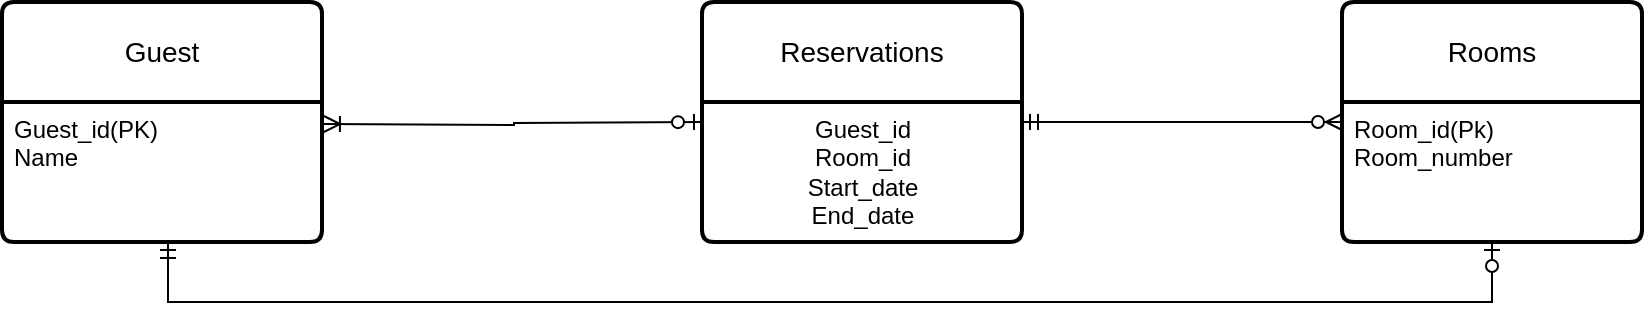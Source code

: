 <mxfile version="24.1.0" type="device">
  <diagram id="dkpOyIaB9h3Sd_z3oLHi" name="Page-1">
    <mxGraphModel dx="880" dy="532" grid="1" gridSize="10" guides="1" tooltips="1" connect="1" arrows="1" fold="1" page="1" pageScale="1" pageWidth="850" pageHeight="1100" math="0" shadow="0">
      <root>
        <mxCell id="0" />
        <mxCell id="1" parent="0" />
        <mxCell id="p9jcmhMvwwe36YIAzj4J-1" value="Guest" style="swimlane;childLayout=stackLayout;horizontal=1;startSize=50;horizontalStack=0;rounded=1;fontSize=14;fontStyle=0;strokeWidth=2;resizeParent=0;resizeLast=1;shadow=0;dashed=0;align=center;arcSize=4;whiteSpace=wrap;html=1;" vertex="1" parent="1">
          <mxGeometry x="30" y="140" width="160" height="120" as="geometry" />
        </mxCell>
        <mxCell id="p9jcmhMvwwe36YIAzj4J-2" value="Guest_id(PK)&lt;div&gt;Name&lt;/div&gt;" style="align=left;strokeColor=none;fillColor=none;spacingLeft=4;fontSize=12;verticalAlign=top;resizable=0;rotatable=0;part=1;html=1;" vertex="1" parent="p9jcmhMvwwe36YIAzj4J-1">
          <mxGeometry y="50" width="160" height="70" as="geometry" />
        </mxCell>
        <mxCell id="p9jcmhMvwwe36YIAzj4J-3" value="Reservations" style="swimlane;childLayout=stackLayout;horizontal=1;startSize=50;horizontalStack=0;rounded=1;fontSize=14;fontStyle=0;strokeWidth=2;resizeParent=0;resizeLast=1;shadow=0;dashed=0;align=center;arcSize=4;whiteSpace=wrap;html=1;" vertex="1" parent="1">
          <mxGeometry x="380" y="140" width="160" height="120" as="geometry" />
        </mxCell>
        <mxCell id="p9jcmhMvwwe36YIAzj4J-8" value="Guest_id&lt;div&gt;Room_id&lt;/div&gt;&lt;div&gt;Start_date&lt;/div&gt;&lt;div&gt;End_date&lt;/div&gt;" style="text;html=1;align=center;verticalAlign=middle;resizable=0;points=[];autosize=1;strokeColor=none;fillColor=none;" vertex="1" parent="p9jcmhMvwwe36YIAzj4J-3">
          <mxGeometry y="50" width="160" height="70" as="geometry" />
        </mxCell>
        <mxCell id="p9jcmhMvwwe36YIAzj4J-5" value="Rooms" style="swimlane;childLayout=stackLayout;horizontal=1;startSize=50;horizontalStack=0;rounded=1;fontSize=14;fontStyle=0;strokeWidth=2;resizeParent=0;resizeLast=1;shadow=0;dashed=0;align=center;arcSize=4;whiteSpace=wrap;html=1;" vertex="1" parent="1">
          <mxGeometry x="700" y="140" width="150" height="120" as="geometry" />
        </mxCell>
        <mxCell id="p9jcmhMvwwe36YIAzj4J-6" value="Room_id(Pk)&lt;div&gt;Room_number&lt;/div&gt;" style="align=left;strokeColor=none;fillColor=none;spacingLeft=4;fontSize=12;verticalAlign=top;resizable=0;rotatable=0;part=1;html=1;" vertex="1" parent="p9jcmhMvwwe36YIAzj4J-5">
          <mxGeometry y="50" width="150" height="70" as="geometry" />
        </mxCell>
        <mxCell id="p9jcmhMvwwe36YIAzj4J-10" value="" style="edgeStyle=orthogonalEdgeStyle;fontSize=12;html=1;endArrow=ERoneToMany;startArrow=ERzeroToOne;rounded=0;exitX=-0.006;exitY=0.3;exitDx=0;exitDy=0;exitPerimeter=0;" edge="1" parent="1">
          <mxGeometry width="100" height="100" relative="1" as="geometry">
            <mxPoint x="380.0" y="200" as="sourcePoint" />
            <mxPoint x="190.96" y="201" as="targetPoint" />
          </mxGeometry>
        </mxCell>
        <mxCell id="p9jcmhMvwwe36YIAzj4J-11" value="" style="edgeStyle=entityRelationEdgeStyle;fontSize=12;html=1;endArrow=ERzeroToMany;startArrow=ERmandOne;rounded=0;" edge="1" parent="1">
          <mxGeometry width="100" height="100" relative="1" as="geometry">
            <mxPoint x="540" y="200" as="sourcePoint" />
            <mxPoint x="700" y="200" as="targetPoint" />
          </mxGeometry>
        </mxCell>
        <mxCell id="p9jcmhMvwwe36YIAzj4J-12" value="" style="edgeStyle=orthogonalEdgeStyle;fontSize=12;html=1;endArrow=ERzeroToOne;startArrow=ERmandOne;rounded=0;" edge="1" parent="1" source="p9jcmhMvwwe36YIAzj4J-2" target="p9jcmhMvwwe36YIAzj4J-6">
          <mxGeometry width="100" height="100" relative="1" as="geometry">
            <mxPoint x="390" y="330" as="sourcePoint" />
            <mxPoint x="490" y="230" as="targetPoint" />
            <Array as="points">
              <mxPoint x="113" y="290" />
              <mxPoint x="775" y="290" />
            </Array>
          </mxGeometry>
        </mxCell>
      </root>
    </mxGraphModel>
  </diagram>
</mxfile>

